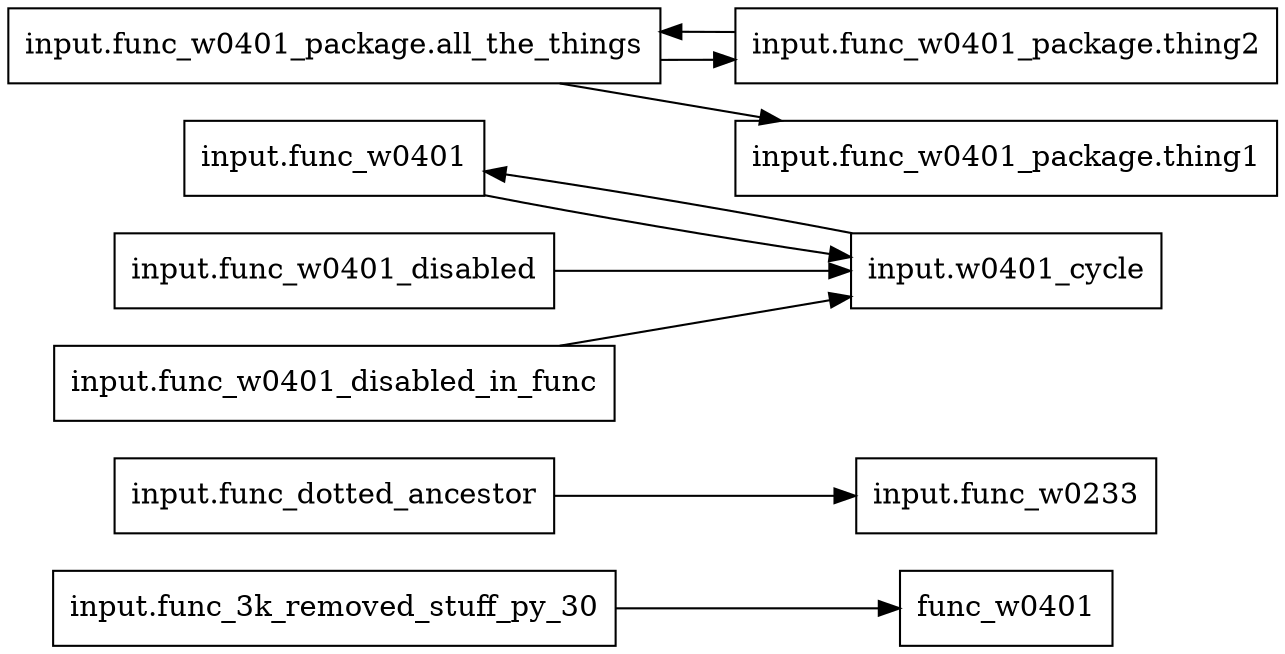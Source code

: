 digraph "ext_import" {
rankdir=LR
charset="utf-8"
URL="." node[shape="box"]
"func_w0401" [];
"input.func_3k_removed_stuff_py_30" [];
"input.func_w0233" [];
"input.func_dotted_ancestor" [];
"input.func_w0401" [];
"input.w0401_cycle" [];
"input.func_w0401_package.all_the_things" [];
"input.func_w0401_package.thing2" [];
"input.func_w0401_package.thing1" [];
"input.func_w0401_package.thing2" [];
"input.w0401_cycle" [];
"input.func_w0401_disabled" [];
"input.func_w0401_disabled_in_func" [];
"input.func_3k_removed_stuff_py_30" -> "func_w0401" [];
"input.func_dotted_ancestor" -> "input.func_w0233" [];
"input.w0401_cycle" -> "input.func_w0401" [];
"input.func_w0401_package.thing2" -> "input.func_w0401_package.all_the_things" [];
"input.func_w0401_package.all_the_things" -> "input.func_w0401_package.thing1" [];
"input.func_w0401_package.all_the_things" -> "input.func_w0401_package.thing2" [];
"input.func_w0401" -> "input.w0401_cycle" [];
"input.func_w0401_disabled" -> "input.w0401_cycle" [];
"input.func_w0401_disabled_in_func" -> "input.w0401_cycle" [];
}
